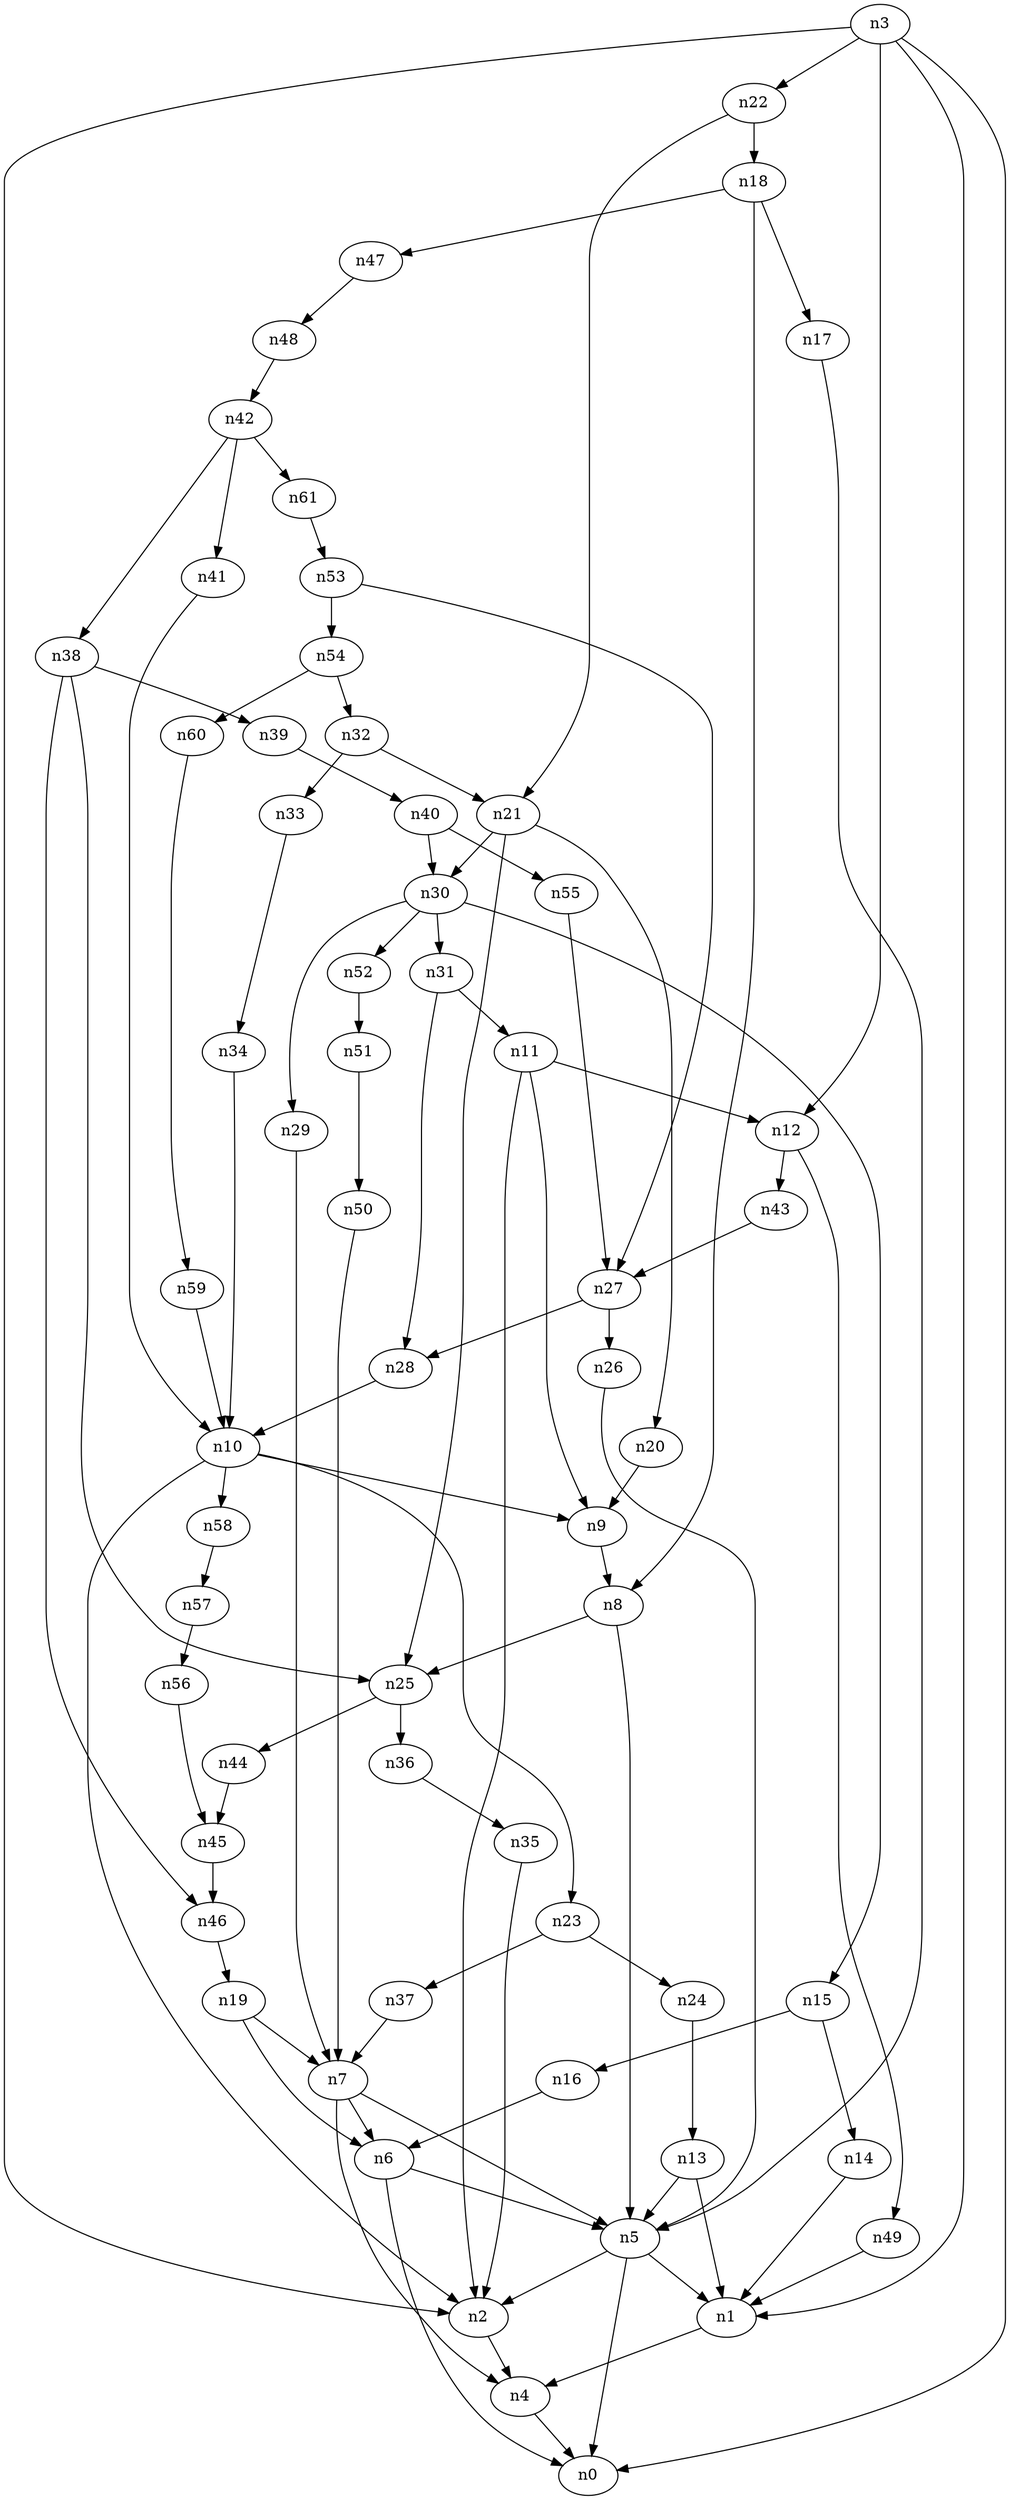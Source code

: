 digraph G {
	n1 -> n4	 [_graphml_id=e4];
	n2 -> n4	 [_graphml_id=e7];
	n3 -> n0	 [_graphml_id=e0];
	n3 -> n1	 [_graphml_id=e3];
	n3 -> n2	 [_graphml_id=e6];
	n3 -> n12	 [_graphml_id=e20];
	n3 -> n22	 [_graphml_id=e71];
	n4 -> n0	 [_graphml_id=e1];
	n5 -> n0	 [_graphml_id=e2];
	n5 -> n1	 [_graphml_id=e5];
	n5 -> n2	 [_graphml_id=e8];
	n6 -> n0	 [_graphml_id=e10];
	n6 -> n5	 [_graphml_id=e9];
	n7 -> n4	 [_graphml_id=e12];
	n7 -> n5	 [_graphml_id=e11];
	n7 -> n6	 [_graphml_id=e13];
	n8 -> n5	 [_graphml_id=e14];
	n8 -> n25	 [_graphml_id=e40];
	n9 -> n8	 [_graphml_id=e15];
	n10 -> n2	 [_graphml_id=e17];
	n10 -> n9	 [_graphml_id=e16];
	n10 -> n23	 [_graphml_id=e37];
	n10 -> n58	 [_graphml_id=e94];
	n11 -> n2	 [_graphml_id=e32];
	n11 -> n9	 [_graphml_id=e18];
	n11 -> n12	 [_graphml_id=e19];
	n12 -> n43	 [_graphml_id=e70];
	n12 -> n49	 [_graphml_id=e80];
	n13 -> n1	 [_graphml_id=e22];
	n13 -> n5	 [_graphml_id=e21];
	n14 -> n1	 [_graphml_id=e23];
	n15 -> n14	 [_graphml_id=e24];
	n15 -> n16	 [_graphml_id=e25];
	n16 -> n6	 [_graphml_id=e26];
	n17 -> n5	 [_graphml_id=e27];
	n18 -> n8	 [_graphml_id=e29];
	n18 -> n17	 [_graphml_id=e28];
	n18 -> n47	 [_graphml_id=e76];
	n19 -> n6	 [_graphml_id=e30];
	n19 -> n7	 [_graphml_id=e31];
	n20 -> n9	 [_graphml_id=e33];
	n21 -> n20	 [_graphml_id=e34];
	n21 -> n25	 [_graphml_id=e41];
	n21 -> n30	 [_graphml_id=e48];
	n22 -> n18	 [_graphml_id=e36];
	n22 -> n21	 [_graphml_id=e35];
	n23 -> n24	 [_graphml_id=e38];
	n23 -> n37	 [_graphml_id=e59];
	n24 -> n13	 [_graphml_id=e39];
	n25 -> n36	 [_graphml_id=e58];
	n25 -> n44	 [_graphml_id=e72];
	n26 -> n5	 [_graphml_id=e42];
	n27 -> n26	 [_graphml_id=e43];
	n27 -> n28	 [_graphml_id=e44];
	n28 -> n10	 [_graphml_id=e45];
	n29 -> n7	 [_graphml_id=e46];
	n30 -> n15	 [_graphml_id=e61];
	n30 -> n29	 [_graphml_id=e47];
	n30 -> n31	 [_graphml_id=e51];
	n30 -> n52	 [_graphml_id=e85];
	n31 -> n11	 [_graphml_id=e49];
	n31 -> n28	 [_graphml_id=e50];
	n32 -> n21	 [_graphml_id=e52];
	n32 -> n33	 [_graphml_id=e53];
	n33 -> n34	 [_graphml_id=e54];
	n34 -> n10	 [_graphml_id=e55];
	n35 -> n2	 [_graphml_id=e56];
	n36 -> n35	 [_graphml_id=e57];
	n37 -> n7	 [_graphml_id=e60];
	n38 -> n25	 [_graphml_id=e62];
	n38 -> n39	 [_graphml_id=e63];
	n38 -> n46	 [_graphml_id=e75];
	n39 -> n40	 [_graphml_id=e64];
	n40 -> n30	 [_graphml_id=e65];
	n40 -> n55	 [_graphml_id=e89];
	n41 -> n10	 [_graphml_id=e66];
	n42 -> n38	 [_graphml_id=e68];
	n42 -> n41	 [_graphml_id=e67];
	n42 -> n61	 [_graphml_id=e99];
	n43 -> n27	 [_graphml_id=e69];
	n44 -> n45	 [_graphml_id=e73];
	n45 -> n46	 [_graphml_id=e74];
	n46 -> n19	 [_graphml_id=e81];
	n47 -> n48	 [_graphml_id=e77];
	n48 -> n42	 [_graphml_id=e78];
	n49 -> n1	 [_graphml_id=e79];
	n50 -> n7	 [_graphml_id=e82];
	n51 -> n50	 [_graphml_id=e83];
	n52 -> n51	 [_graphml_id=e84];
	n53 -> n27	 [_graphml_id=e86];
	n53 -> n54	 [_graphml_id=e87];
	n54 -> n32	 [_graphml_id=e88];
	n54 -> n60	 [_graphml_id=e97];
	n55 -> n27	 [_graphml_id=e90];
	n56 -> n45	 [_graphml_id=e91];
	n57 -> n56	 [_graphml_id=e92];
	n58 -> n57	 [_graphml_id=e93];
	n59 -> n10	 [_graphml_id=e95];
	n60 -> n59	 [_graphml_id=e96];
	n61 -> n53	 [_graphml_id=e98];
}
